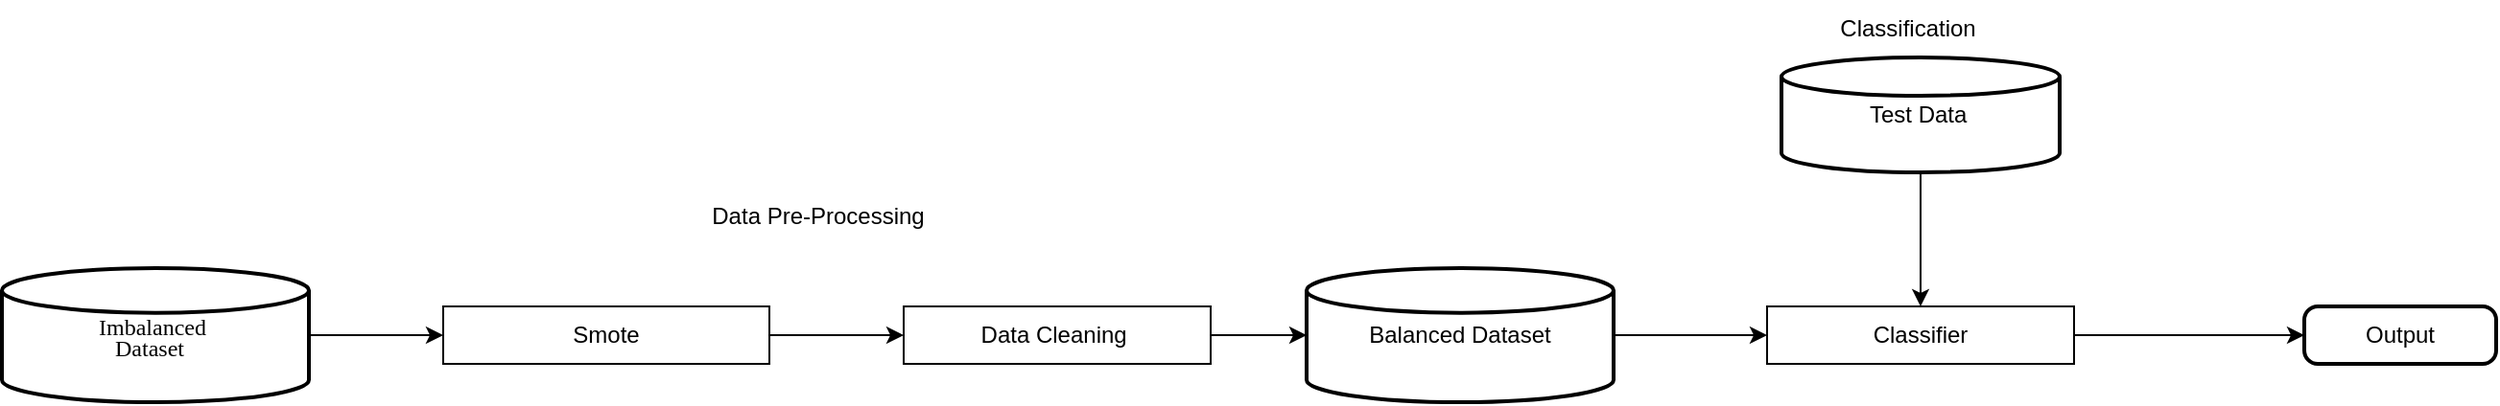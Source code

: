 <mxfile version="24.2.1" type="github">
  <diagram name="Page-1" id="PFxOZb10GrQCPaVNHuJo">
    <mxGraphModel dx="1750" dy="928" grid="1" gridSize="10" guides="1" tooltips="1" connect="1" arrows="1" fold="1" page="1" pageScale="1" pageWidth="850" pageHeight="1100" math="0" shadow="0">
      <root>
        <mxCell id="0" />
        <mxCell id="1" parent="0" />
        <mxCell id="YfcGh5-HDeesB9_haVYa-15" style="edgeStyle=orthogonalEdgeStyle;rounded=0;orthogonalLoop=1;jettySize=auto;html=1;exitX=1;exitY=0.5;exitDx=0;exitDy=0;exitPerimeter=0;entryX=0;entryY=0.5;entryDx=0;entryDy=0;" edge="1" parent="1" source="YfcGh5-HDeesB9_haVYa-1" target="YfcGh5-HDeesB9_haVYa-13">
          <mxGeometry relative="1" as="geometry" />
        </mxCell>
        <mxCell id="YfcGh5-HDeesB9_haVYa-1" value="Imbalanced&amp;nbsp;&lt;div style=&quot;line-height: 80%;&quot;&gt;Dataset&amp;nbsp;&amp;nbsp;&lt;/div&gt;" style="strokeWidth=2;html=1;shape=mxgraph.flowchart.database;whiteSpace=wrap;fontFamily=Times New Roman;align=center;" vertex="1" parent="1">
          <mxGeometry x="40" y="150" width="160" height="70" as="geometry" />
        </mxCell>
        <mxCell id="YfcGh5-HDeesB9_haVYa-18" style="edgeStyle=orthogonalEdgeStyle;rounded=0;orthogonalLoop=1;jettySize=auto;html=1;exitX=1;exitY=0.5;exitDx=0;exitDy=0;exitPerimeter=0;entryX=0;entryY=0.5;entryDx=0;entryDy=0;" edge="1" parent="1" source="YfcGh5-HDeesB9_haVYa-6" target="YfcGh5-HDeesB9_haVYa-11">
          <mxGeometry relative="1" as="geometry" />
        </mxCell>
        <mxCell id="YfcGh5-HDeesB9_haVYa-6" value="Balanced Dataset" style="strokeWidth=2;html=1;shape=mxgraph.flowchart.database;whiteSpace=wrap;" vertex="1" parent="1">
          <mxGeometry x="720" y="150" width="160" height="70" as="geometry" />
        </mxCell>
        <mxCell id="YfcGh5-HDeesB9_haVYa-19" style="edgeStyle=orthogonalEdgeStyle;rounded=0;orthogonalLoop=1;jettySize=auto;html=1;exitX=0.5;exitY=1;exitDx=0;exitDy=0;exitPerimeter=0;entryX=0.5;entryY=0;entryDx=0;entryDy=0;" edge="1" parent="1" source="YfcGh5-HDeesB9_haVYa-8" target="YfcGh5-HDeesB9_haVYa-11">
          <mxGeometry relative="1" as="geometry" />
        </mxCell>
        <mxCell id="YfcGh5-HDeesB9_haVYa-8" value="Test Data&amp;nbsp;" style="strokeWidth=2;html=1;shape=mxgraph.flowchart.database;whiteSpace=wrap;" vertex="1" parent="1">
          <mxGeometry x="967.5" y="40" width="145" height="60" as="geometry" />
        </mxCell>
        <mxCell id="YfcGh5-HDeesB9_haVYa-9" value="Classification" style="text;html=1;align=center;verticalAlign=middle;resizable=0;points=[];autosize=1;strokeColor=none;fillColor=none;" vertex="1" parent="1">
          <mxGeometry x="987.5" y="10" width="90" height="30" as="geometry" />
        </mxCell>
        <mxCell id="YfcGh5-HDeesB9_haVYa-20" style="edgeStyle=orthogonalEdgeStyle;rounded=0;orthogonalLoop=1;jettySize=auto;html=1;exitX=1;exitY=0.5;exitDx=0;exitDy=0;entryX=0;entryY=0.5;entryDx=0;entryDy=0;" edge="1" parent="1" source="YfcGh5-HDeesB9_haVYa-11" target="YfcGh5-HDeesB9_haVYa-14">
          <mxGeometry relative="1" as="geometry" />
        </mxCell>
        <mxCell id="YfcGh5-HDeesB9_haVYa-11" value="Classifier" style="whiteSpace=wrap;html=1;" vertex="1" parent="1">
          <mxGeometry x="960" y="170" width="160" height="30" as="geometry" />
        </mxCell>
        <mxCell id="YfcGh5-HDeesB9_haVYa-12" value="Data Cleaning&amp;nbsp;" style="whiteSpace=wrap;html=1;" vertex="1" parent="1">
          <mxGeometry x="510" y="170" width="160" height="30" as="geometry" />
        </mxCell>
        <mxCell id="YfcGh5-HDeesB9_haVYa-16" style="edgeStyle=orthogonalEdgeStyle;rounded=0;orthogonalLoop=1;jettySize=auto;html=1;exitX=1;exitY=0.5;exitDx=0;exitDy=0;entryX=0;entryY=0.5;entryDx=0;entryDy=0;" edge="1" parent="1" source="YfcGh5-HDeesB9_haVYa-13" target="YfcGh5-HDeesB9_haVYa-12">
          <mxGeometry relative="1" as="geometry" />
        </mxCell>
        <mxCell id="YfcGh5-HDeesB9_haVYa-13" value="Smote" style="whiteSpace=wrap;html=1;" vertex="1" parent="1">
          <mxGeometry x="270" y="170" width="170" height="30" as="geometry" />
        </mxCell>
        <mxCell id="YfcGh5-HDeesB9_haVYa-14" value="Output" style="rounded=1;whiteSpace=wrap;html=1;absoluteArcSize=1;arcSize=14;strokeWidth=2;" vertex="1" parent="1">
          <mxGeometry x="1240" y="170" width="100" height="30" as="geometry" />
        </mxCell>
        <mxCell id="YfcGh5-HDeesB9_haVYa-17" style="edgeStyle=orthogonalEdgeStyle;rounded=0;orthogonalLoop=1;jettySize=auto;html=1;exitX=1;exitY=0.5;exitDx=0;exitDy=0;entryX=0;entryY=0.5;entryDx=0;entryDy=0;entryPerimeter=0;" edge="1" parent="1" source="YfcGh5-HDeesB9_haVYa-12" target="YfcGh5-HDeesB9_haVYa-6">
          <mxGeometry relative="1" as="geometry" />
        </mxCell>
        <mxCell id="YfcGh5-HDeesB9_haVYa-21" value="Data Pre-Processing" style="text;html=1;align=center;verticalAlign=middle;resizable=0;points=[];autosize=1;strokeColor=none;fillColor=none;" vertex="1" parent="1">
          <mxGeometry x="400" y="108" width="130" height="30" as="geometry" />
        </mxCell>
      </root>
    </mxGraphModel>
  </diagram>
</mxfile>
